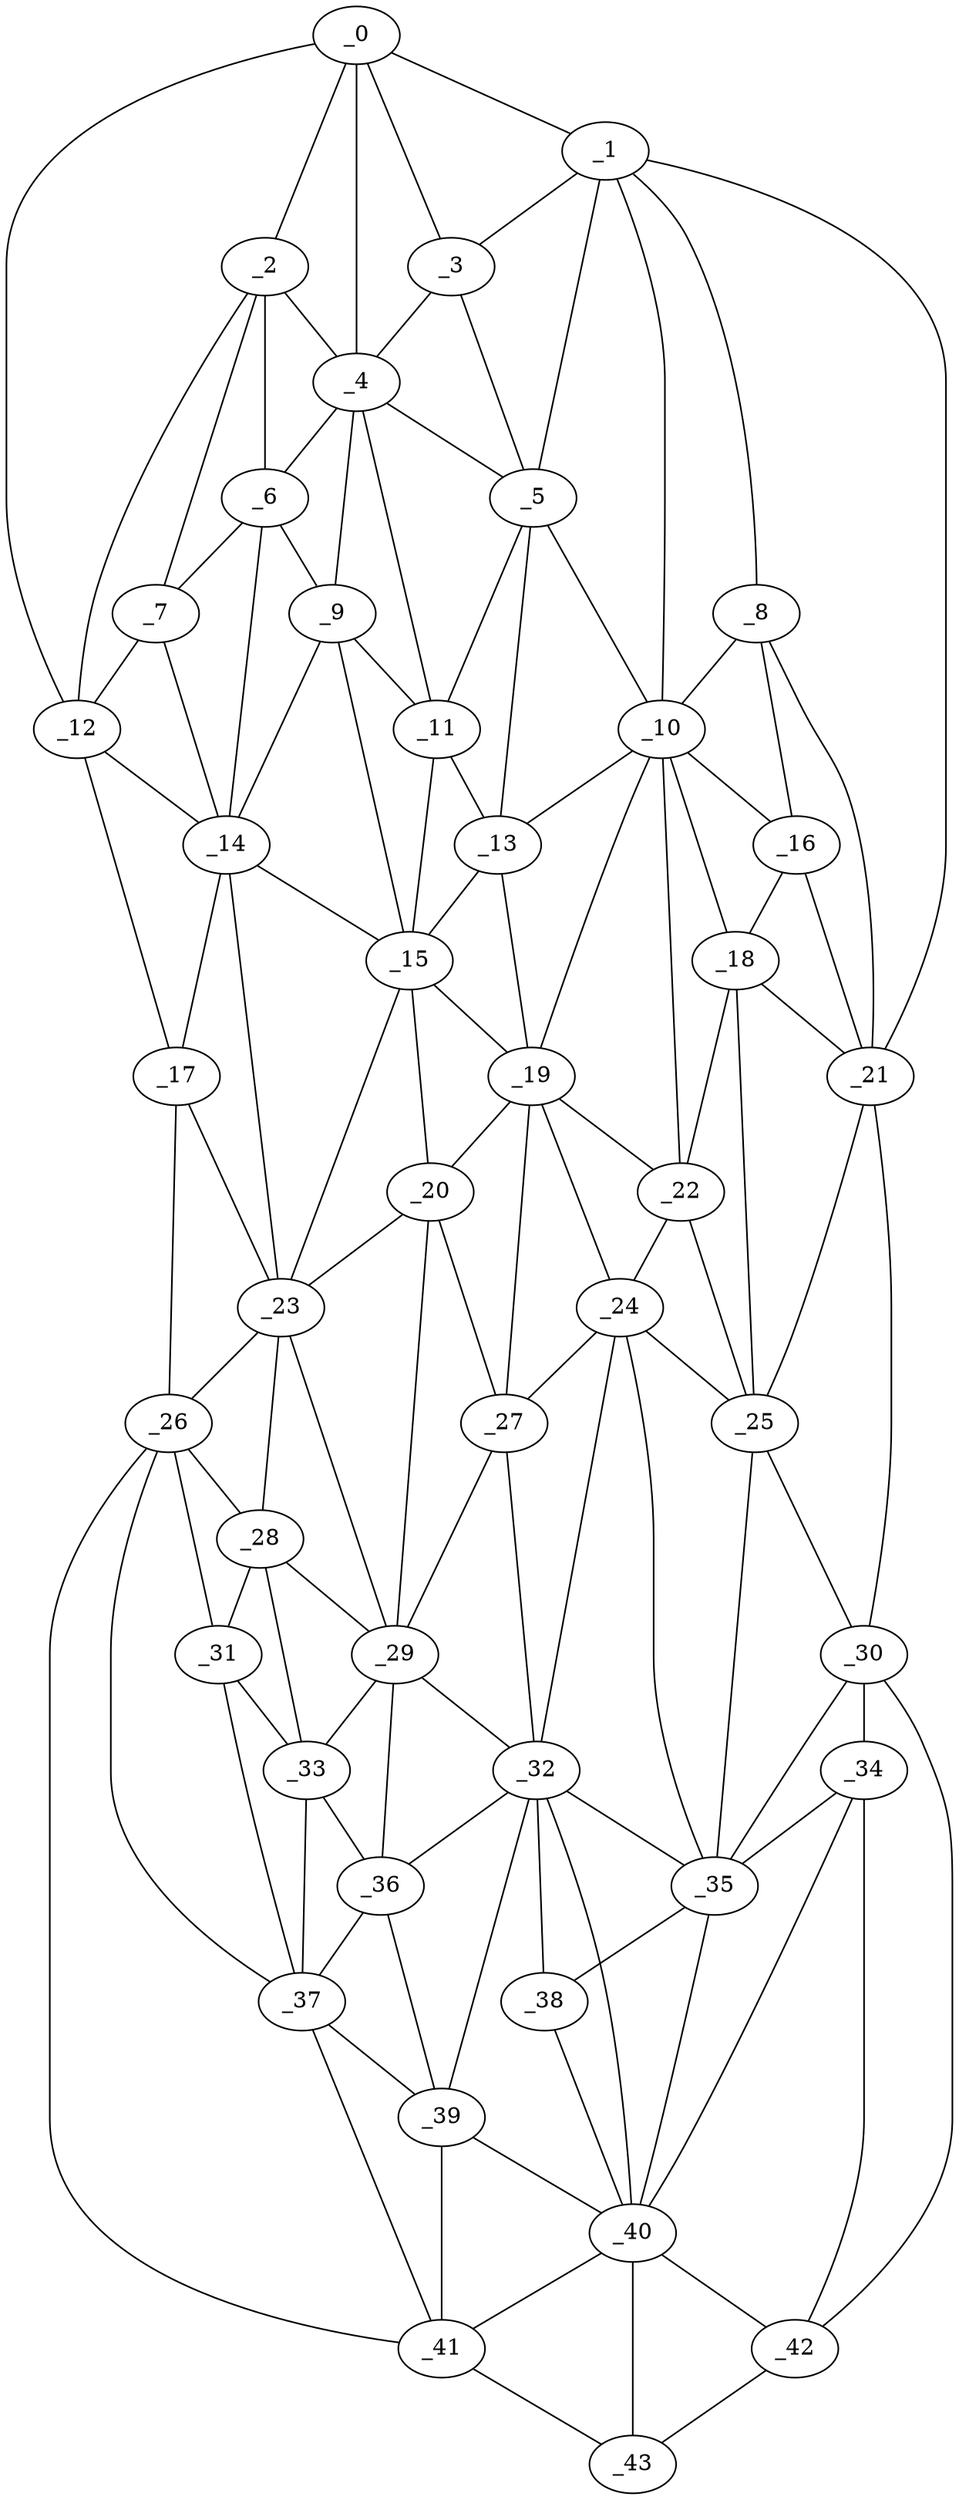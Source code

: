 graph "obj37__235.gxl" {
	_0	 [x=7,
		y=40];
	_1	 [x=11,
		y=73];
	_0 -- _1	 [valence=1];
	_2	 [x=15,
		y=37];
	_0 -- _2	 [valence=1];
	_3	 [x=19,
		y=64];
	_0 -- _3	 [valence=2];
	_4	 [x=24,
		y=48];
	_0 -- _4	 [valence=1];
	_12	 [x=37,
		y=23];
	_0 -- _12	 [valence=1];
	_1 -- _3	 [valence=1];
	_5	 [x=25,
		y=66];
	_1 -- _5	 [valence=1];
	_8	 [x=33,
		y=83];
	_1 -- _8	 [valence=1];
	_10	 [x=34,
		y=76];
	_1 -- _10	 [valence=1];
	_21	 [x=59,
		y=96];
	_1 -- _21	 [valence=1];
	_2 -- _4	 [valence=1];
	_6	 [x=31,
		y=39];
	_2 -- _6	 [valence=2];
	_7	 [x=33,
		y=30];
	_2 -- _7	 [valence=1];
	_2 -- _12	 [valence=2];
	_3 -- _4	 [valence=1];
	_3 -- _5	 [valence=2];
	_4 -- _5	 [valence=1];
	_4 -- _6	 [valence=2];
	_9	 [x=34,
		y=47];
	_4 -- _9	 [valence=1];
	_11	 [x=35,
		y=55];
	_4 -- _11	 [valence=2];
	_5 -- _10	 [valence=2];
	_5 -- _11	 [valence=2];
	_13	 [x=41,
		y=57];
	_5 -- _13	 [valence=2];
	_6 -- _7	 [valence=2];
	_6 -- _9	 [valence=2];
	_14	 [x=42,
		y=33];
	_6 -- _14	 [valence=1];
	_7 -- _12	 [valence=1];
	_7 -- _14	 [valence=2];
	_8 -- _10	 [valence=2];
	_16	 [x=49,
		y=90];
	_8 -- _16	 [valence=1];
	_8 -- _21	 [valence=2];
	_9 -- _11	 [valence=2];
	_9 -- _14	 [valence=2];
	_15	 [x=46,
		y=53];
	_9 -- _15	 [valence=2];
	_10 -- _13	 [valence=2];
	_10 -- _16	 [valence=2];
	_18	 [x=56,
		y=86];
	_10 -- _18	 [valence=2];
	_19	 [x=58,
		y=64];
	_10 -- _19	 [valence=2];
	_22	 [x=60,
		y=80];
	_10 -- _22	 [valence=1];
	_11 -- _13	 [valence=2];
	_11 -- _15	 [valence=1];
	_12 -- _14	 [valence=1];
	_17	 [x=54,
		y=23];
	_12 -- _17	 [valence=1];
	_13 -- _15	 [valence=2];
	_13 -- _19	 [valence=1];
	_14 -- _15	 [valence=1];
	_14 -- _17	 [valence=2];
	_23	 [x=63,
		y=42];
	_14 -- _23	 [valence=2];
	_15 -- _19	 [valence=1];
	_20	 [x=59,
		y=55];
	_15 -- _20	 [valence=2];
	_15 -- _23	 [valence=2];
	_16 -- _18	 [valence=1];
	_16 -- _21	 [valence=2];
	_17 -- _23	 [valence=1];
	_26	 [x=68,
		y=28];
	_17 -- _26	 [valence=1];
	_18 -- _21	 [valence=2];
	_18 -- _22	 [valence=2];
	_25	 [x=64,
		y=88];
	_18 -- _25	 [valence=2];
	_19 -- _20	 [valence=1];
	_19 -- _22	 [valence=2];
	_24	 [x=64,
		y=71];
	_19 -- _24	 [valence=2];
	_27	 [x=68,
		y=59];
	_19 -- _27	 [valence=2];
	_20 -- _23	 [valence=2];
	_20 -- _27	 [valence=2];
	_29	 [x=69,
		y=53];
	_20 -- _29	 [valence=2];
	_21 -- _25	 [valence=1];
	_30	 [x=73,
		y=97];
	_21 -- _30	 [valence=1];
	_22 -- _24	 [valence=2];
	_22 -- _25	 [valence=2];
	_23 -- _26	 [valence=2];
	_28	 [x=69,
		y=37];
	_23 -- _28	 [valence=2];
	_23 -- _29	 [valence=2];
	_24 -- _25	 [valence=2];
	_24 -- _27	 [valence=2];
	_32	 [x=78,
		y=64];
	_24 -- _32	 [valence=2];
	_35	 [x=86,
		y=84];
	_24 -- _35	 [valence=2];
	_25 -- _30	 [valence=1];
	_25 -- _35	 [valence=2];
	_26 -- _28	 [valence=2];
	_31	 [x=76,
		y=35];
	_26 -- _31	 [valence=2];
	_37	 [x=91,
		y=45];
	_26 -- _37	 [valence=1];
	_41	 [x=107,
		y=54];
	_26 -- _41	 [valence=1];
	_27 -- _29	 [valence=1];
	_27 -- _32	 [valence=2];
	_28 -- _29	 [valence=1];
	_28 -- _31	 [valence=2];
	_33	 [x=80,
		y=41];
	_28 -- _33	 [valence=2];
	_29 -- _32	 [valence=1];
	_29 -- _33	 [valence=2];
	_36	 [x=89,
		y=51];
	_29 -- _36	 [valence=2];
	_34	 [x=84,
		y=94];
	_30 -- _34	 [valence=1];
	_30 -- _35	 [valence=2];
	_42	 [x=117,
		y=87];
	_30 -- _42	 [valence=1];
	_31 -- _33	 [valence=2];
	_31 -- _37	 [valence=2];
	_32 -- _35	 [valence=2];
	_32 -- _36	 [valence=2];
	_38	 [x=91,
		y=78];
	_32 -- _38	 [valence=2];
	_39	 [x=96,
		y=57];
	_32 -- _39	 [valence=1];
	_40	 [x=96,
		y=76];
	_32 -- _40	 [valence=2];
	_33 -- _36	 [valence=1];
	_33 -- _37	 [valence=2];
	_34 -- _35	 [valence=2];
	_34 -- _40	 [valence=1];
	_34 -- _42	 [valence=2];
	_35 -- _38	 [valence=1];
	_35 -- _40	 [valence=2];
	_36 -- _37	 [valence=2];
	_36 -- _39	 [valence=2];
	_37 -- _39	 [valence=1];
	_37 -- _41	 [valence=2];
	_38 -- _40	 [valence=2];
	_39 -- _40	 [valence=1];
	_39 -- _41	 [valence=2];
	_40 -- _41	 [valence=2];
	_40 -- _42	 [valence=2];
	_43	 [x=122,
		y=83];
	_40 -- _43	 [valence=2];
	_41 -- _43	 [valence=1];
	_42 -- _43	 [valence=1];
}
